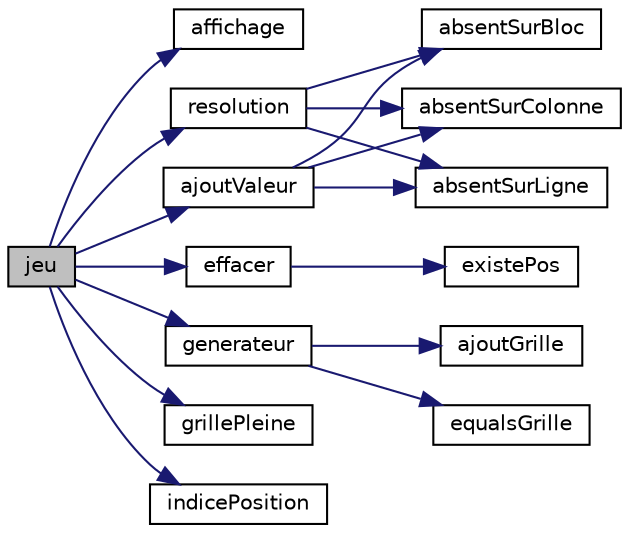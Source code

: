 digraph "jeu"
{
 // LATEX_PDF_SIZE
  edge [fontname="Helvetica",fontsize="10",labelfontname="Helvetica",labelfontsize="10"];
  node [fontname="Helvetica",fontsize="10",shape=record];
  rankdir="LR";
  Node1 [label="jeu",height=0.2,width=0.4,color="black", fillcolor="grey75", style="filled", fontcolor="black",tooltip=" "];
  Node1 -> Node2 [color="midnightblue",fontsize="10",style="solid",fontname="Helvetica"];
  Node2 [label="affichage",height=0.2,width=0.4,color="black", fillcolor="white", style="filled",URL="$projet__harmo_8c.html#acc83ff77e4aa7a7f7123ba6fe7c0382b",tooltip=" "];
  Node1 -> Node3 [color="midnightblue",fontsize="10",style="solid",fontname="Helvetica"];
  Node3 [label="ajoutValeur",height=0.2,width=0.4,color="black", fillcolor="white", style="filled",URL="$projet__harmo_8c.html#a4254697094df913b0576e158c4e7b50c",tooltip=" "];
  Node3 -> Node4 [color="midnightblue",fontsize="10",style="solid",fontname="Helvetica"];
  Node4 [label="absentSurBloc",height=0.2,width=0.4,color="black", fillcolor="white", style="filled",URL="$projet__harmo_8c.html#ada7cf61e04d1f1634f59dd61b619dfc5",tooltip=" "];
  Node3 -> Node5 [color="midnightblue",fontsize="10",style="solid",fontname="Helvetica"];
  Node5 [label="absentSurColonne",height=0.2,width=0.4,color="black", fillcolor="white", style="filled",URL="$projet__harmo_8c.html#aab702ed3d9237a305ef0df74d2f6672a",tooltip=" "];
  Node3 -> Node6 [color="midnightblue",fontsize="10",style="solid",fontname="Helvetica"];
  Node6 [label="absentSurLigne",height=0.2,width=0.4,color="black", fillcolor="white", style="filled",URL="$projet__harmo_8c.html#a5c7a02e958d7f35647407a65993f8771",tooltip=" "];
  Node1 -> Node7 [color="midnightblue",fontsize="10",style="solid",fontname="Helvetica"];
  Node7 [label="effacer",height=0.2,width=0.4,color="black", fillcolor="white", style="filled",URL="$projet__harmo_8c.html#a1dfd2104addc36a33b6ba057820c2b73",tooltip=" "];
  Node7 -> Node8 [color="midnightblue",fontsize="10",style="solid",fontname="Helvetica"];
  Node8 [label="existePos",height=0.2,width=0.4,color="black", fillcolor="white", style="filled",URL="$projet__harmo_8c.html#a80d61b28855f25c540e9e3af96adf028",tooltip=" "];
  Node1 -> Node9 [color="midnightblue",fontsize="10",style="solid",fontname="Helvetica"];
  Node9 [label="generateur",height=0.2,width=0.4,color="black", fillcolor="white", style="filled",URL="$projet__harmo_8c.html#a63b6c38f57bc4aad887571110cfc93bf",tooltip=" "];
  Node9 -> Node10 [color="midnightblue",fontsize="10",style="solid",fontname="Helvetica"];
  Node10 [label="ajoutGrille",height=0.2,width=0.4,color="black", fillcolor="white", style="filled",URL="$projet__harmo_8c.html#abf94690745fedde2e88286d365692177",tooltip=" "];
  Node9 -> Node11 [color="midnightblue",fontsize="10",style="solid",fontname="Helvetica"];
  Node11 [label="equalsGrille",height=0.2,width=0.4,color="black", fillcolor="white", style="filled",URL="$projet__harmo_8c.html#a4e1462fca00d5982c05899a976f014e2",tooltip=" "];
  Node1 -> Node12 [color="midnightblue",fontsize="10",style="solid",fontname="Helvetica"];
  Node12 [label="grillePleine",height=0.2,width=0.4,color="black", fillcolor="white", style="filled",URL="$projet__harmo_8c.html#aad5a36d3140c2998f3028e46c2a14156",tooltip=" "];
  Node1 -> Node13 [color="midnightblue",fontsize="10",style="solid",fontname="Helvetica"];
  Node13 [label="indicePosition",height=0.2,width=0.4,color="black", fillcolor="white", style="filled",URL="$projet__harmo_8c.html#a9db1a6993eb9095ab8d3b7e7e3a10f23",tooltip=" "];
  Node1 -> Node14 [color="midnightblue",fontsize="10",style="solid",fontname="Helvetica"];
  Node14 [label="resolution",height=0.2,width=0.4,color="black", fillcolor="white", style="filled",URL="$projet__harmo_8c.html#a056a9e886e4c530085a2ac1b350b70de",tooltip=" "];
  Node14 -> Node4 [color="midnightblue",fontsize="10",style="solid",fontname="Helvetica"];
  Node14 -> Node5 [color="midnightblue",fontsize="10",style="solid",fontname="Helvetica"];
  Node14 -> Node6 [color="midnightblue",fontsize="10",style="solid",fontname="Helvetica"];
}
